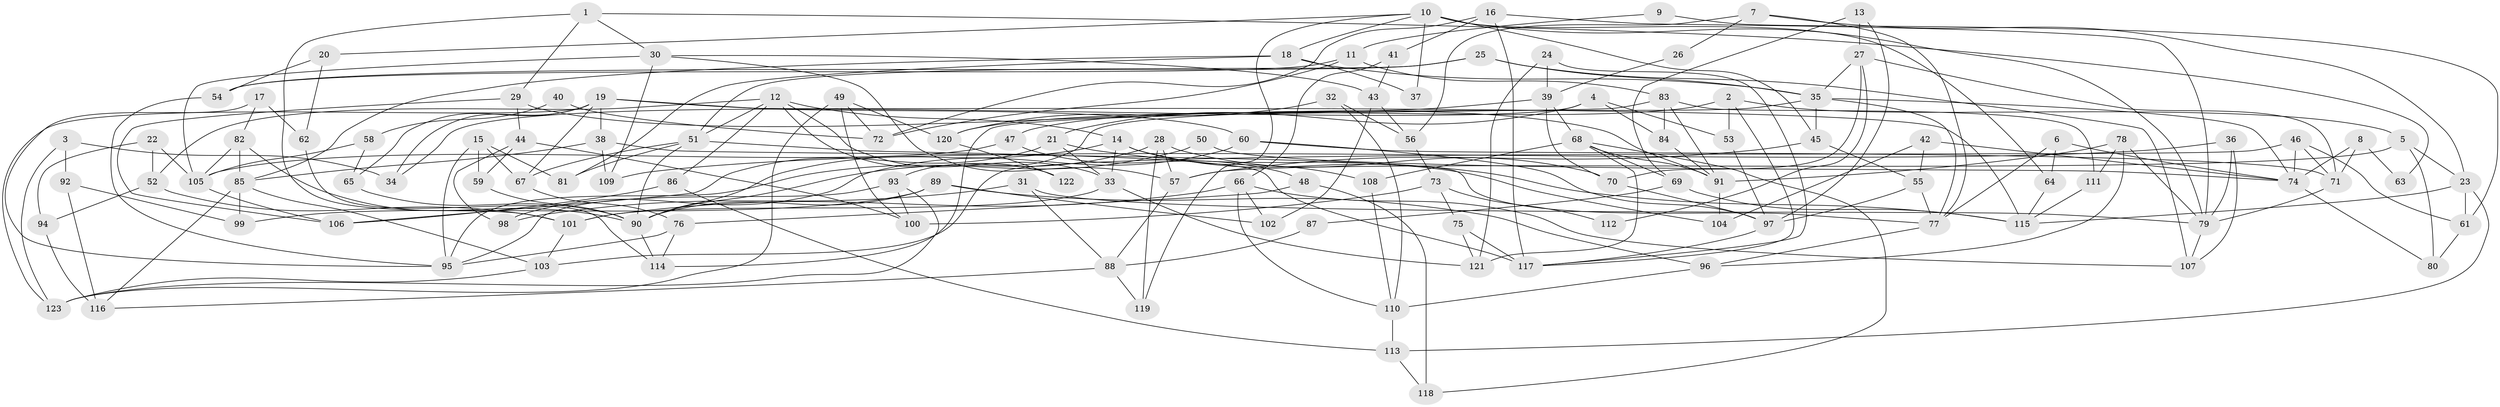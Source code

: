 // coarse degree distribution, {5: 0.18, 8: 0.04, 12: 0.04, 4: 0.2, 2: 0.06, 9: 0.1, 10: 0.04, 7: 0.08, 6: 0.08, 11: 0.04, 14: 0.02, 3: 0.12}
// Generated by graph-tools (version 1.1) at 2025/51/03/04/25 22:51:18]
// undirected, 123 vertices, 246 edges
graph export_dot {
  node [color=gray90,style=filled];
  1;
  2;
  3;
  4;
  5;
  6;
  7;
  8;
  9;
  10;
  11;
  12;
  13;
  14;
  15;
  16;
  17;
  18;
  19;
  20;
  21;
  22;
  23;
  24;
  25;
  26;
  27;
  28;
  29;
  30;
  31;
  32;
  33;
  34;
  35;
  36;
  37;
  38;
  39;
  40;
  41;
  42;
  43;
  44;
  45;
  46;
  47;
  48;
  49;
  50;
  51;
  52;
  53;
  54;
  55;
  56;
  57;
  58;
  59;
  60;
  61;
  62;
  63;
  64;
  65;
  66;
  67;
  68;
  69;
  70;
  71;
  72;
  73;
  74;
  75;
  76;
  77;
  78;
  79;
  80;
  81;
  82;
  83;
  84;
  85;
  86;
  87;
  88;
  89;
  90;
  91;
  92;
  93;
  94;
  95;
  96;
  97;
  98;
  99;
  100;
  101;
  102;
  103;
  104;
  105;
  106;
  107;
  108;
  109;
  110;
  111;
  112;
  113;
  114;
  115;
  116;
  117;
  118;
  119;
  120;
  121;
  122;
  123;
  1 -- 101;
  1 -- 30;
  1 -- 29;
  1 -- 63;
  2 -- 53;
  2 -- 117;
  2 -- 5;
  2 -- 47;
  3 -- 34;
  3 -- 92;
  3 -- 123;
  4 -- 21;
  4 -- 84;
  4 -- 34;
  4 -- 53;
  5 -- 57;
  5 -- 23;
  5 -- 80;
  6 -- 77;
  6 -- 74;
  6 -- 64;
  7 -- 23;
  7 -- 77;
  7 -- 26;
  7 -- 56;
  8 -- 71;
  8 -- 74;
  8 -- 63;
  9 -- 11;
  9 -- 61;
  10 -- 64;
  10 -- 18;
  10 -- 20;
  10 -- 37;
  10 -- 45;
  10 -- 79;
  10 -- 119;
  11 -- 83;
  11 -- 72;
  11 -- 54;
  12 -- 33;
  12 -- 14;
  12 -- 51;
  12 -- 52;
  12 -- 86;
  12 -- 122;
  13 -- 69;
  13 -- 97;
  13 -- 27;
  14 -- 90;
  14 -- 104;
  14 -- 33;
  14 -- 108;
  15 -- 81;
  15 -- 67;
  15 -- 59;
  15 -- 95;
  16 -- 79;
  16 -- 117;
  16 -- 41;
  16 -- 72;
  17 -- 82;
  17 -- 95;
  17 -- 62;
  18 -- 35;
  18 -- 85;
  18 -- 37;
  18 -- 81;
  19 -- 38;
  19 -- 123;
  19 -- 34;
  19 -- 60;
  19 -- 65;
  19 -- 67;
  19 -- 115;
  20 -- 62;
  20 -- 54;
  21 -- 33;
  21 -- 115;
  21 -- 106;
  22 -- 105;
  22 -- 52;
  22 -- 94;
  23 -- 115;
  23 -- 61;
  23 -- 113;
  24 -- 117;
  24 -- 121;
  24 -- 39;
  25 -- 54;
  25 -- 35;
  25 -- 51;
  25 -- 107;
  26 -- 39;
  27 -- 35;
  27 -- 70;
  27 -- 71;
  27 -- 112;
  28 -- 70;
  28 -- 57;
  28 -- 90;
  28 -- 119;
  29 -- 91;
  29 -- 44;
  29 -- 106;
  30 -- 43;
  30 -- 57;
  30 -- 105;
  30 -- 109;
  31 -- 88;
  31 -- 79;
  31 -- 98;
  32 -- 56;
  32 -- 110;
  32 -- 120;
  33 -- 101;
  33 -- 121;
  35 -- 93;
  35 -- 77;
  35 -- 45;
  35 -- 74;
  36 -- 107;
  36 -- 79;
  36 -- 109;
  38 -- 109;
  38 -- 77;
  38 -- 85;
  39 -- 120;
  39 -- 68;
  39 -- 70;
  40 -- 58;
  40 -- 72;
  41 -- 66;
  41 -- 43;
  42 -- 74;
  42 -- 55;
  42 -- 104;
  43 -- 56;
  43 -- 102;
  44 -- 59;
  44 -- 98;
  44 -- 100;
  45 -- 55;
  45 -- 57;
  46 -- 61;
  46 -- 71;
  46 -- 74;
  46 -- 103;
  47 -- 105;
  47 -- 48;
  48 -- 76;
  48 -- 118;
  49 -- 123;
  49 -- 100;
  49 -- 72;
  49 -- 120;
  50 -- 95;
  50 -- 74;
  51 -- 67;
  51 -- 81;
  51 -- 90;
  51 -- 117;
  52 -- 101;
  52 -- 94;
  53 -- 97;
  54 -- 95;
  55 -- 97;
  55 -- 77;
  56 -- 73;
  57 -- 88;
  58 -- 65;
  58 -- 105;
  59 -- 90;
  60 -- 98;
  60 -- 71;
  60 -- 97;
  61 -- 80;
  62 -- 114;
  64 -- 115;
  65 -- 90;
  66 -- 110;
  66 -- 107;
  66 -- 101;
  66 -- 102;
  67 -- 76;
  68 -- 118;
  68 -- 69;
  68 -- 91;
  68 -- 108;
  68 -- 121;
  69 -- 115;
  69 -- 87;
  70 -- 97;
  71 -- 79;
  73 -- 75;
  73 -- 100;
  73 -- 112;
  74 -- 80;
  75 -- 117;
  75 -- 121;
  76 -- 95;
  76 -- 114;
  77 -- 96;
  78 -- 96;
  78 -- 79;
  78 -- 91;
  78 -- 111;
  79 -- 107;
  82 -- 105;
  82 -- 90;
  82 -- 85;
  83 -- 114;
  83 -- 91;
  83 -- 84;
  83 -- 111;
  84 -- 91;
  85 -- 99;
  85 -- 103;
  85 -- 116;
  86 -- 106;
  86 -- 113;
  87 -- 88;
  88 -- 116;
  88 -- 119;
  89 -- 90;
  89 -- 102;
  89 -- 96;
  89 -- 99;
  90 -- 114;
  91 -- 104;
  92 -- 99;
  92 -- 116;
  93 -- 95;
  93 -- 123;
  93 -- 100;
  94 -- 116;
  96 -- 110;
  97 -- 117;
  101 -- 103;
  103 -- 123;
  105 -- 106;
  108 -- 110;
  110 -- 113;
  111 -- 115;
  113 -- 118;
  120 -- 122;
}
